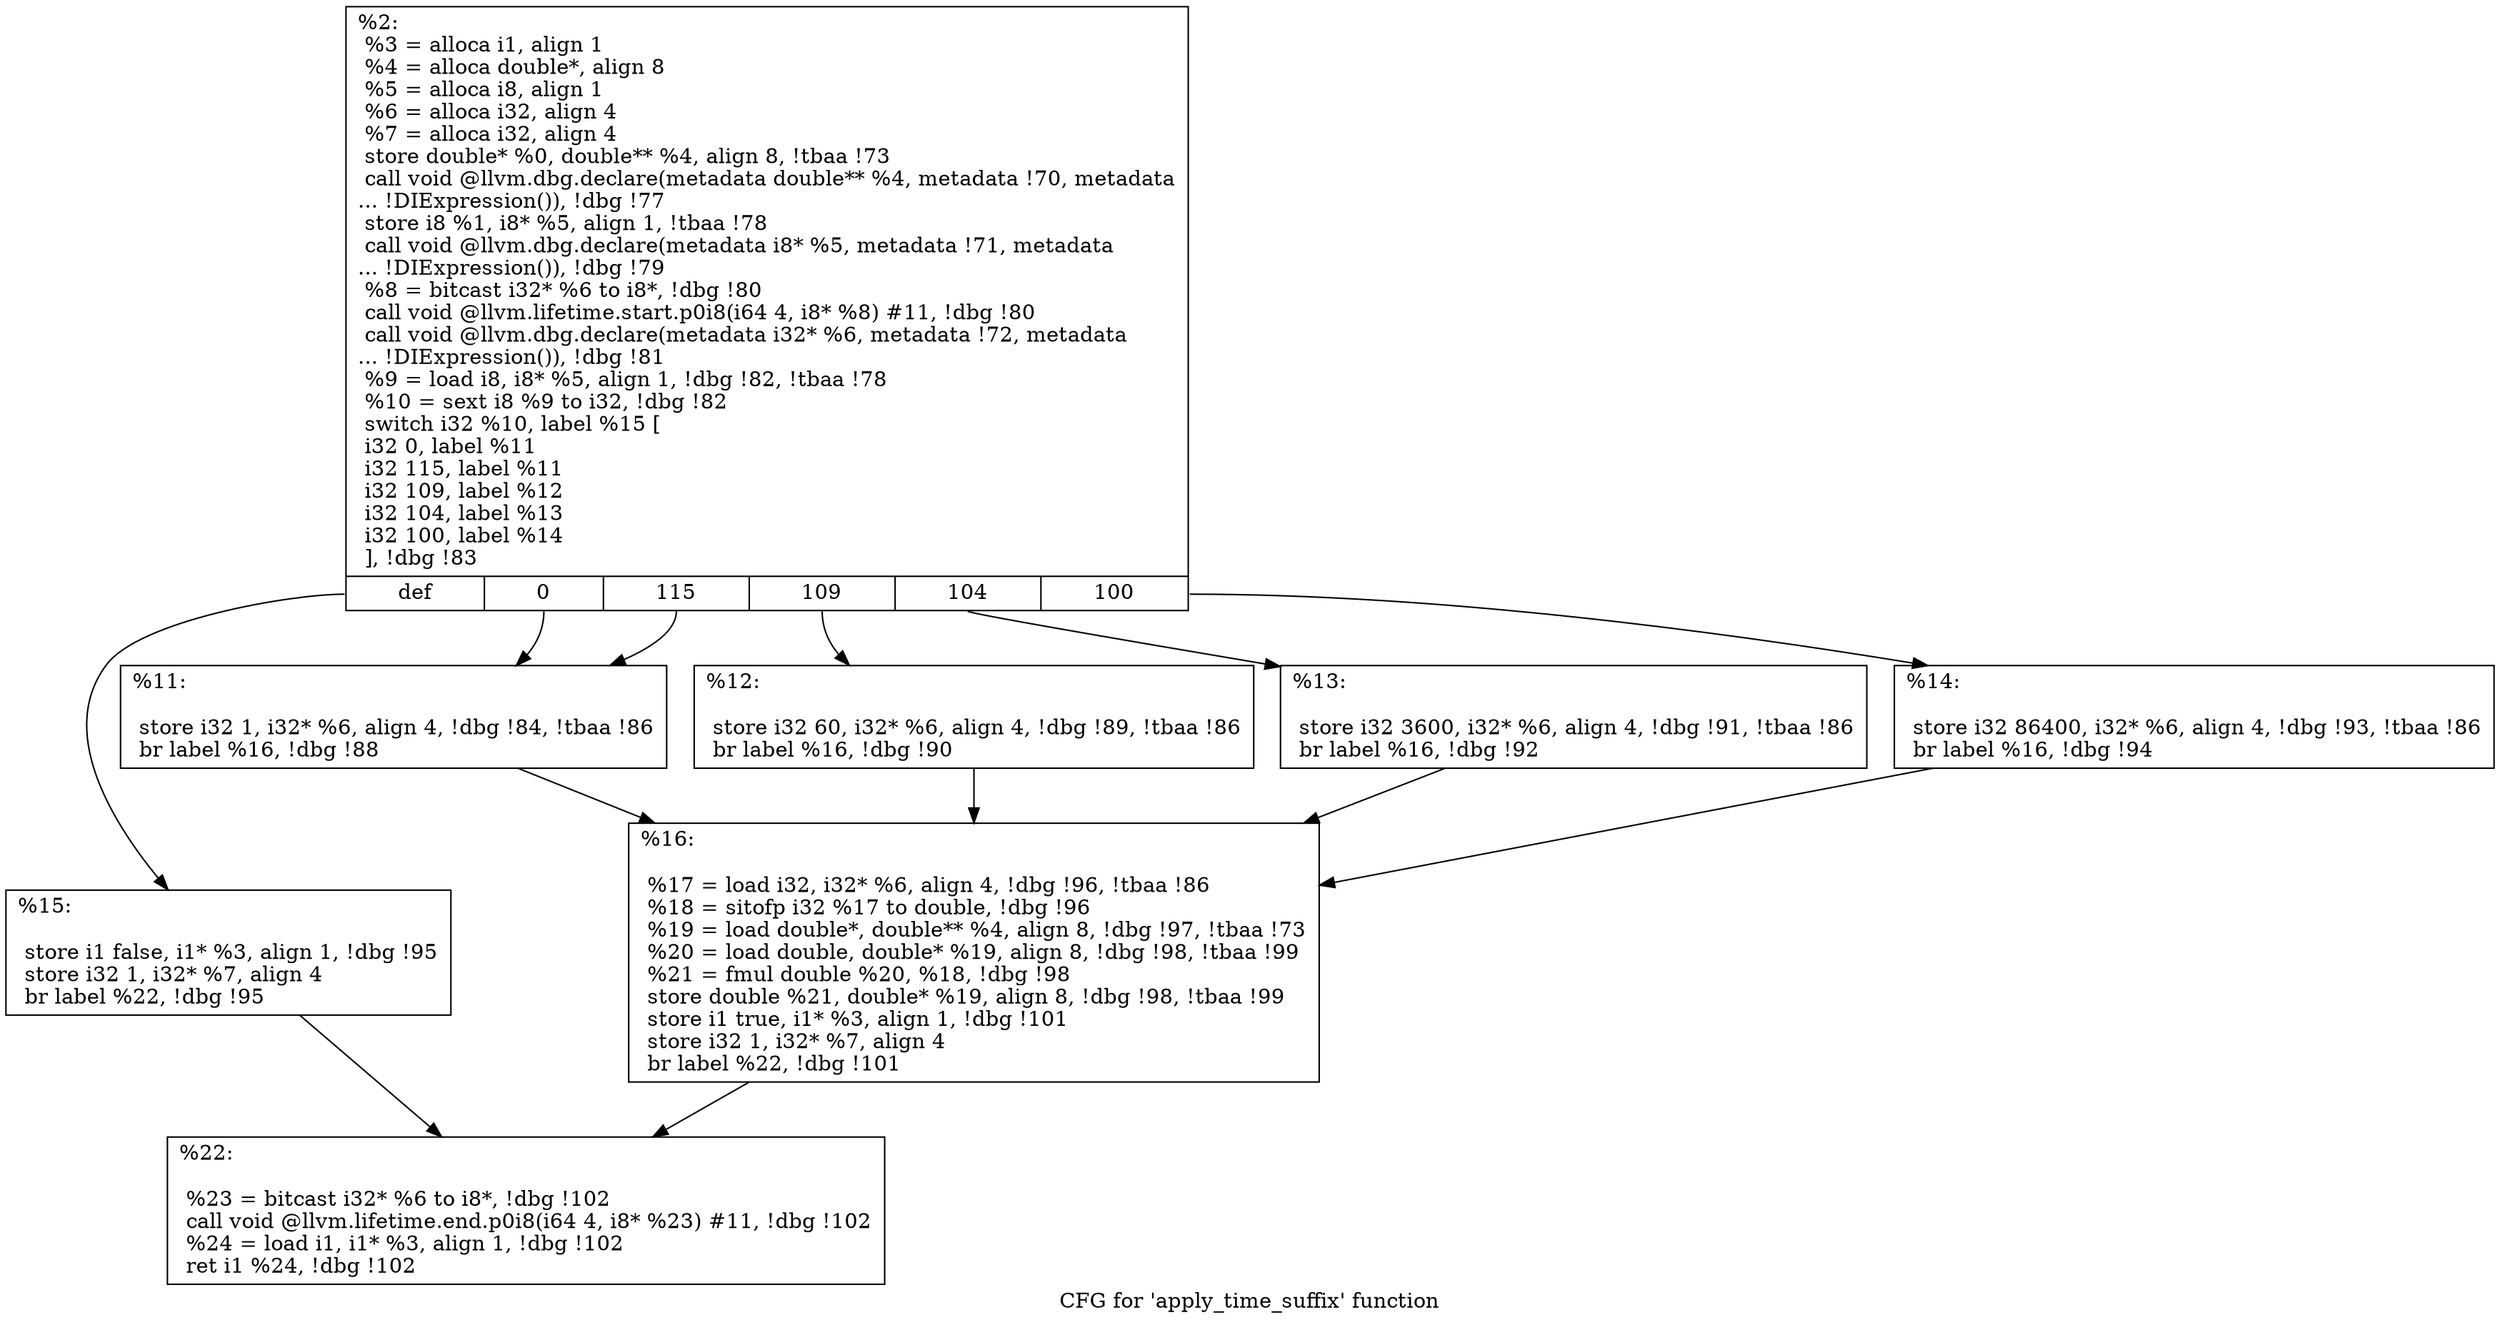 digraph "CFG for 'apply_time_suffix' function" {
	label="CFG for 'apply_time_suffix' function";

	Node0x257cba0 [shape=record,label="{%2:\l  %3 = alloca i1, align 1\l  %4 = alloca double*, align 8\l  %5 = alloca i8, align 1\l  %6 = alloca i32, align 4\l  %7 = alloca i32, align 4\l  store double* %0, double** %4, align 8, !tbaa !73\l  call void @llvm.dbg.declare(metadata double** %4, metadata !70, metadata\l... !DIExpression()), !dbg !77\l  store i8 %1, i8* %5, align 1, !tbaa !78\l  call void @llvm.dbg.declare(metadata i8* %5, metadata !71, metadata\l... !DIExpression()), !dbg !79\l  %8 = bitcast i32* %6 to i8*, !dbg !80\l  call void @llvm.lifetime.start.p0i8(i64 4, i8* %8) #11, !dbg !80\l  call void @llvm.dbg.declare(metadata i32* %6, metadata !72, metadata\l... !DIExpression()), !dbg !81\l  %9 = load i8, i8* %5, align 1, !dbg !82, !tbaa !78\l  %10 = sext i8 %9 to i32, !dbg !82\l  switch i32 %10, label %15 [\l    i32 0, label %11\l    i32 115, label %11\l    i32 109, label %12\l    i32 104, label %13\l    i32 100, label %14\l  ], !dbg !83\l|{<s0>def|<s1>0|<s2>115|<s3>109|<s4>104|<s5>100}}"];
	Node0x257cba0:s0 -> Node0x257cd30;
	Node0x257cba0:s1 -> Node0x257cbf0;
	Node0x257cba0:s2 -> Node0x257cbf0;
	Node0x257cba0:s3 -> Node0x257cc40;
	Node0x257cba0:s4 -> Node0x257cc90;
	Node0x257cba0:s5 -> Node0x257cce0;
	Node0x257cbf0 [shape=record,label="{%11:\l\l  store i32 1, i32* %6, align 4, !dbg !84, !tbaa !86\l  br label %16, !dbg !88\l}"];
	Node0x257cbf0 -> Node0x257cd80;
	Node0x257cc40 [shape=record,label="{%12:\l\l  store i32 60, i32* %6, align 4, !dbg !89, !tbaa !86\l  br label %16, !dbg !90\l}"];
	Node0x257cc40 -> Node0x257cd80;
	Node0x257cc90 [shape=record,label="{%13:\l\l  store i32 3600, i32* %6, align 4, !dbg !91, !tbaa !86\l  br label %16, !dbg !92\l}"];
	Node0x257cc90 -> Node0x257cd80;
	Node0x257cce0 [shape=record,label="{%14:\l\l  store i32 86400, i32* %6, align 4, !dbg !93, !tbaa !86\l  br label %16, !dbg !94\l}"];
	Node0x257cce0 -> Node0x257cd80;
	Node0x257cd30 [shape=record,label="{%15:\l\l  store i1 false, i1* %3, align 1, !dbg !95\l  store i32 1, i32* %7, align 4\l  br label %22, !dbg !95\l}"];
	Node0x257cd30 -> Node0x257cdd0;
	Node0x257cd80 [shape=record,label="{%16:\l\l  %17 = load i32, i32* %6, align 4, !dbg !96, !tbaa !86\l  %18 = sitofp i32 %17 to double, !dbg !96\l  %19 = load double*, double** %4, align 8, !dbg !97, !tbaa !73\l  %20 = load double, double* %19, align 8, !dbg !98, !tbaa !99\l  %21 = fmul double %20, %18, !dbg !98\l  store double %21, double* %19, align 8, !dbg !98, !tbaa !99\l  store i1 true, i1* %3, align 1, !dbg !101\l  store i32 1, i32* %7, align 4\l  br label %22, !dbg !101\l}"];
	Node0x257cd80 -> Node0x257cdd0;
	Node0x257cdd0 [shape=record,label="{%22:\l\l  %23 = bitcast i32* %6 to i8*, !dbg !102\l  call void @llvm.lifetime.end.p0i8(i64 4, i8* %23) #11, !dbg !102\l  %24 = load i1, i1* %3, align 1, !dbg !102\l  ret i1 %24, !dbg !102\l}"];
}
